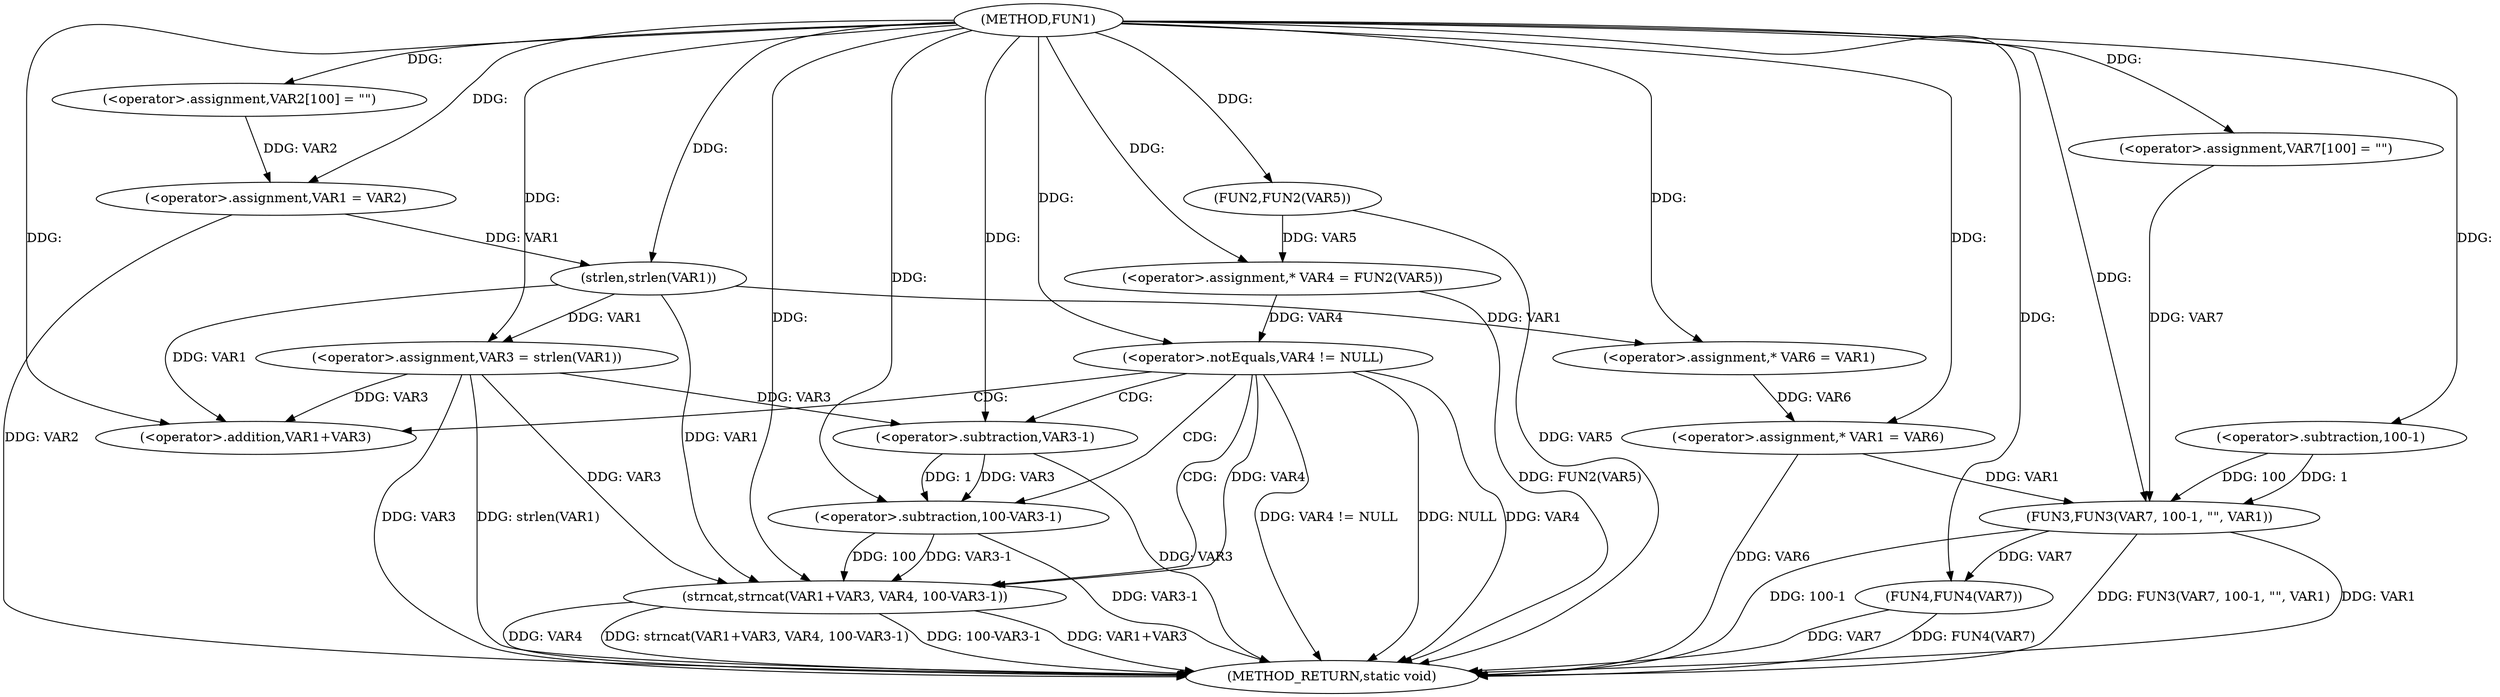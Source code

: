digraph FUN1 {  
"1000100" [label = "(METHOD,FUN1)" ]
"1000159" [label = "(METHOD_RETURN,static void)" ]
"1000104" [label = "(<operator>.assignment,VAR2[100] = \"\")" ]
"1000107" [label = "(<operator>.assignment,VAR1 = VAR2)" ]
"1000112" [label = "(<operator>.assignment,VAR3 = strlen(VAR1))" ]
"1000114" [label = "(strlen,strlen(VAR1))" ]
"1000117" [label = "(<operator>.assignment,* VAR4 = FUN2(VAR5))" ]
"1000119" [label = "(FUN2,FUN2(VAR5))" ]
"1000122" [label = "(<operator>.notEquals,VAR4 != NULL)" ]
"1000126" [label = "(strncat,strncat(VAR1+VAR3, VAR4, 100-VAR3-1))" ]
"1000127" [label = "(<operator>.addition,VAR1+VAR3)" ]
"1000131" [label = "(<operator>.subtraction,100-VAR3-1)" ]
"1000133" [label = "(<operator>.subtraction,VAR3-1)" ]
"1000138" [label = "(<operator>.assignment,* VAR6 = VAR1)" ]
"1000142" [label = "(<operator>.assignment,* VAR1 = VAR6)" ]
"1000147" [label = "(<operator>.assignment,VAR7[100] = \"\")" ]
"1000150" [label = "(FUN3,FUN3(VAR7, 100-1, \"\", VAR1))" ]
"1000152" [label = "(<operator>.subtraction,100-1)" ]
"1000157" [label = "(FUN4,FUN4(VAR7))" ]
  "1000157" -> "1000159"  [ label = "DDG: FUN4(VAR7)"] 
  "1000112" -> "1000159"  [ label = "DDG: strlen(VAR1)"] 
  "1000122" -> "1000159"  [ label = "DDG: VAR4"] 
  "1000150" -> "1000159"  [ label = "DDG: 100-1"] 
  "1000126" -> "1000159"  [ label = "DDG: VAR1+VAR3"] 
  "1000122" -> "1000159"  [ label = "DDG: VAR4 != NULL"] 
  "1000150" -> "1000159"  [ label = "DDG: FUN3(VAR7, 100-1, \"\", VAR1)"] 
  "1000117" -> "1000159"  [ label = "DDG: FUN2(VAR5)"] 
  "1000107" -> "1000159"  [ label = "DDG: VAR2"] 
  "1000126" -> "1000159"  [ label = "DDG: VAR4"] 
  "1000126" -> "1000159"  [ label = "DDG: strncat(VAR1+VAR3, VAR4, 100-VAR3-1)"] 
  "1000157" -> "1000159"  [ label = "DDG: VAR7"] 
  "1000142" -> "1000159"  [ label = "DDG: VAR6"] 
  "1000133" -> "1000159"  [ label = "DDG: VAR3"] 
  "1000131" -> "1000159"  [ label = "DDG: VAR3-1"] 
  "1000112" -> "1000159"  [ label = "DDG: VAR3"] 
  "1000119" -> "1000159"  [ label = "DDG: VAR5"] 
  "1000150" -> "1000159"  [ label = "DDG: VAR1"] 
  "1000126" -> "1000159"  [ label = "DDG: 100-VAR3-1"] 
  "1000122" -> "1000159"  [ label = "DDG: NULL"] 
  "1000100" -> "1000104"  [ label = "DDG: "] 
  "1000104" -> "1000107"  [ label = "DDG: VAR2"] 
  "1000100" -> "1000107"  [ label = "DDG: "] 
  "1000114" -> "1000112"  [ label = "DDG: VAR1"] 
  "1000100" -> "1000112"  [ label = "DDG: "] 
  "1000107" -> "1000114"  [ label = "DDG: VAR1"] 
  "1000100" -> "1000114"  [ label = "DDG: "] 
  "1000119" -> "1000117"  [ label = "DDG: VAR5"] 
  "1000100" -> "1000117"  [ label = "DDG: "] 
  "1000100" -> "1000119"  [ label = "DDG: "] 
  "1000117" -> "1000122"  [ label = "DDG: VAR4"] 
  "1000100" -> "1000122"  [ label = "DDG: "] 
  "1000114" -> "1000126"  [ label = "DDG: VAR1"] 
  "1000100" -> "1000126"  [ label = "DDG: "] 
  "1000112" -> "1000126"  [ label = "DDG: VAR3"] 
  "1000114" -> "1000127"  [ label = "DDG: VAR1"] 
  "1000100" -> "1000127"  [ label = "DDG: "] 
  "1000112" -> "1000127"  [ label = "DDG: VAR3"] 
  "1000122" -> "1000126"  [ label = "DDG: VAR4"] 
  "1000131" -> "1000126"  [ label = "DDG: 100"] 
  "1000131" -> "1000126"  [ label = "DDG: VAR3-1"] 
  "1000100" -> "1000131"  [ label = "DDG: "] 
  "1000133" -> "1000131"  [ label = "DDG: VAR3"] 
  "1000133" -> "1000131"  [ label = "DDG: 1"] 
  "1000100" -> "1000133"  [ label = "DDG: "] 
  "1000112" -> "1000133"  [ label = "DDG: VAR3"] 
  "1000114" -> "1000138"  [ label = "DDG: VAR1"] 
  "1000100" -> "1000138"  [ label = "DDG: "] 
  "1000138" -> "1000142"  [ label = "DDG: VAR6"] 
  "1000100" -> "1000142"  [ label = "DDG: "] 
  "1000100" -> "1000147"  [ label = "DDG: "] 
  "1000147" -> "1000150"  [ label = "DDG: VAR7"] 
  "1000100" -> "1000150"  [ label = "DDG: "] 
  "1000152" -> "1000150"  [ label = "DDG: 100"] 
  "1000152" -> "1000150"  [ label = "DDG: 1"] 
  "1000100" -> "1000152"  [ label = "DDG: "] 
  "1000142" -> "1000150"  [ label = "DDG: VAR1"] 
  "1000150" -> "1000157"  [ label = "DDG: VAR7"] 
  "1000100" -> "1000157"  [ label = "DDG: "] 
  "1000122" -> "1000133"  [ label = "CDG: "] 
  "1000122" -> "1000127"  [ label = "CDG: "] 
  "1000122" -> "1000131"  [ label = "CDG: "] 
  "1000122" -> "1000126"  [ label = "CDG: "] 
}
